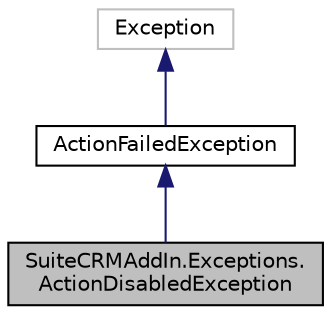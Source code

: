 digraph "SuiteCRMAddIn.Exceptions.ActionDisabledException"
{
  edge [fontname="Helvetica",fontsize="10",labelfontname="Helvetica",labelfontsize="10"];
  node [fontname="Helvetica",fontsize="10",shape=record];
  Node3 [label="SuiteCRMAddIn.Exceptions.\lActionDisabledException",height=0.2,width=0.4,color="black", fillcolor="grey75", style="filled", fontcolor="black"];
  Node4 -> Node3 [dir="back",color="midnightblue",fontsize="10",style="solid",fontname="Helvetica"];
  Node4 [label="ActionFailedException",height=0.2,width=0.4,color="black", fillcolor="white", style="filled",URL="$class_suite_c_r_m_add_in_1_1_exceptions_1_1_action_failed_exception.html",tooltip="An exception thrown if an action failed. "];
  Node5 -> Node4 [dir="back",color="midnightblue",fontsize="10",style="solid",fontname="Helvetica"];
  Node5 [label="Exception",height=0.2,width=0.4,color="grey75", fillcolor="white", style="filled"];
}
